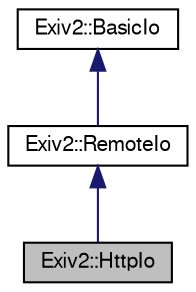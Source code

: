 digraph "Exiv2::HttpIo"
{
  edge [fontname="FreeSans",fontsize="10",labelfontname="FreeSans",labelfontsize="10"];
  node [fontname="FreeSans",fontsize="10",shape=record];
  Node1 [label="Exiv2::HttpIo",height=0.2,width=0.4,color="black", fillcolor="grey75", style="filled" fontcolor="black"];
  Node2 -> Node1 [dir="back",color="midnightblue",fontsize="10",style="solid",fontname="FreeSans"];
  Node2 [label="Exiv2::RemoteIo",height=0.2,width=0.4,color="black", fillcolor="white", style="filled",URL="$classExiv2_1_1RemoteIo.html",tooltip="Provides RemoteIo superclass by implementing the BasicIo. This class implements the blockMap which is..."];
  Node3 -> Node2 [dir="back",color="midnightblue",fontsize="10",style="solid",fontname="FreeSans"];
  Node3 [label="Exiv2::BasicIo",height=0.2,width=0.4,color="black", fillcolor="white", style="filled",URL="$classExiv2_1_1BasicIo.html",tooltip="An interface for simple binary IO. "];
}
